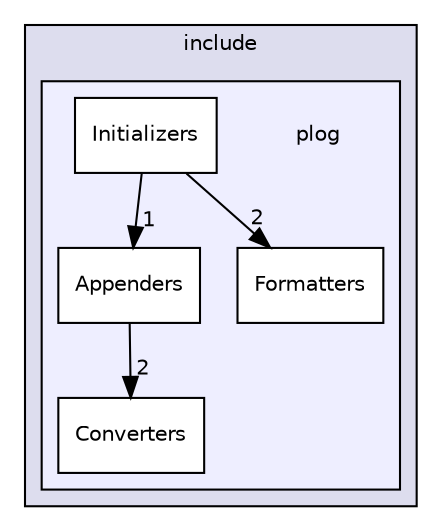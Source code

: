 digraph "c++/3rdParty/plog/include/plog" {
  bgcolor=transparent;
  compound=true
  node [ fontsize="10", fontname="Helvetica"];
  edge [ labelfontsize="10", labelfontname="Helvetica"];
  subgraph clusterdir_05ea78ffc4ddc4f6d9a6448a24f50fa8 {
    graph [ bgcolor="#ddddee", pencolor="black", label="include" fontname="Helvetica", fontsize="10", URL="dir_05ea78ffc4ddc4f6d9a6448a24f50fa8.html"]
  subgraph clusterdir_5988bc57cb32f87d4b7872012fccd734 {
    graph [ bgcolor="#eeeeff", pencolor="black", label="" URL="dir_5988bc57cb32f87d4b7872012fccd734.html"];
    dir_5988bc57cb32f87d4b7872012fccd734 [shape=plaintext label="plog"];
    dir_ab7fb5f2a26dfc4c47ef6c4612267946 [shape=box label="Appenders" color="black" fillcolor="white" style="filled" URL="dir_ab7fb5f2a26dfc4c47ef6c4612267946.html"];
    dir_233725d7143aa6a698b0847c39c27e57 [shape=box label="Converters" color="black" fillcolor="white" style="filled" URL="dir_233725d7143aa6a698b0847c39c27e57.html"];
    dir_6183e4accd654967e44d7f6d805c2622 [shape=box label="Formatters" color="black" fillcolor="white" style="filled" URL="dir_6183e4accd654967e44d7f6d805c2622.html"];
    dir_95db627583fd111b2622c761661c1f76 [shape=box label="Initializers" color="black" fillcolor="white" style="filled" URL="dir_95db627583fd111b2622c761661c1f76.html"];
  }
  }
  dir_95db627583fd111b2622c761661c1f76->dir_6183e4accd654967e44d7f6d805c2622 [headlabel="2", labeldistance=1.5 headhref="dir_000032_000031.html"];
  dir_95db627583fd111b2622c761661c1f76->dir_ab7fb5f2a26dfc4c47ef6c4612267946 [headlabel="1", labeldistance=1.5 headhref="dir_000032_000029.html"];
  dir_ab7fb5f2a26dfc4c47ef6c4612267946->dir_233725d7143aa6a698b0847c39c27e57 [headlabel="2", labeldistance=1.5 headhref="dir_000029_000030.html"];
}
